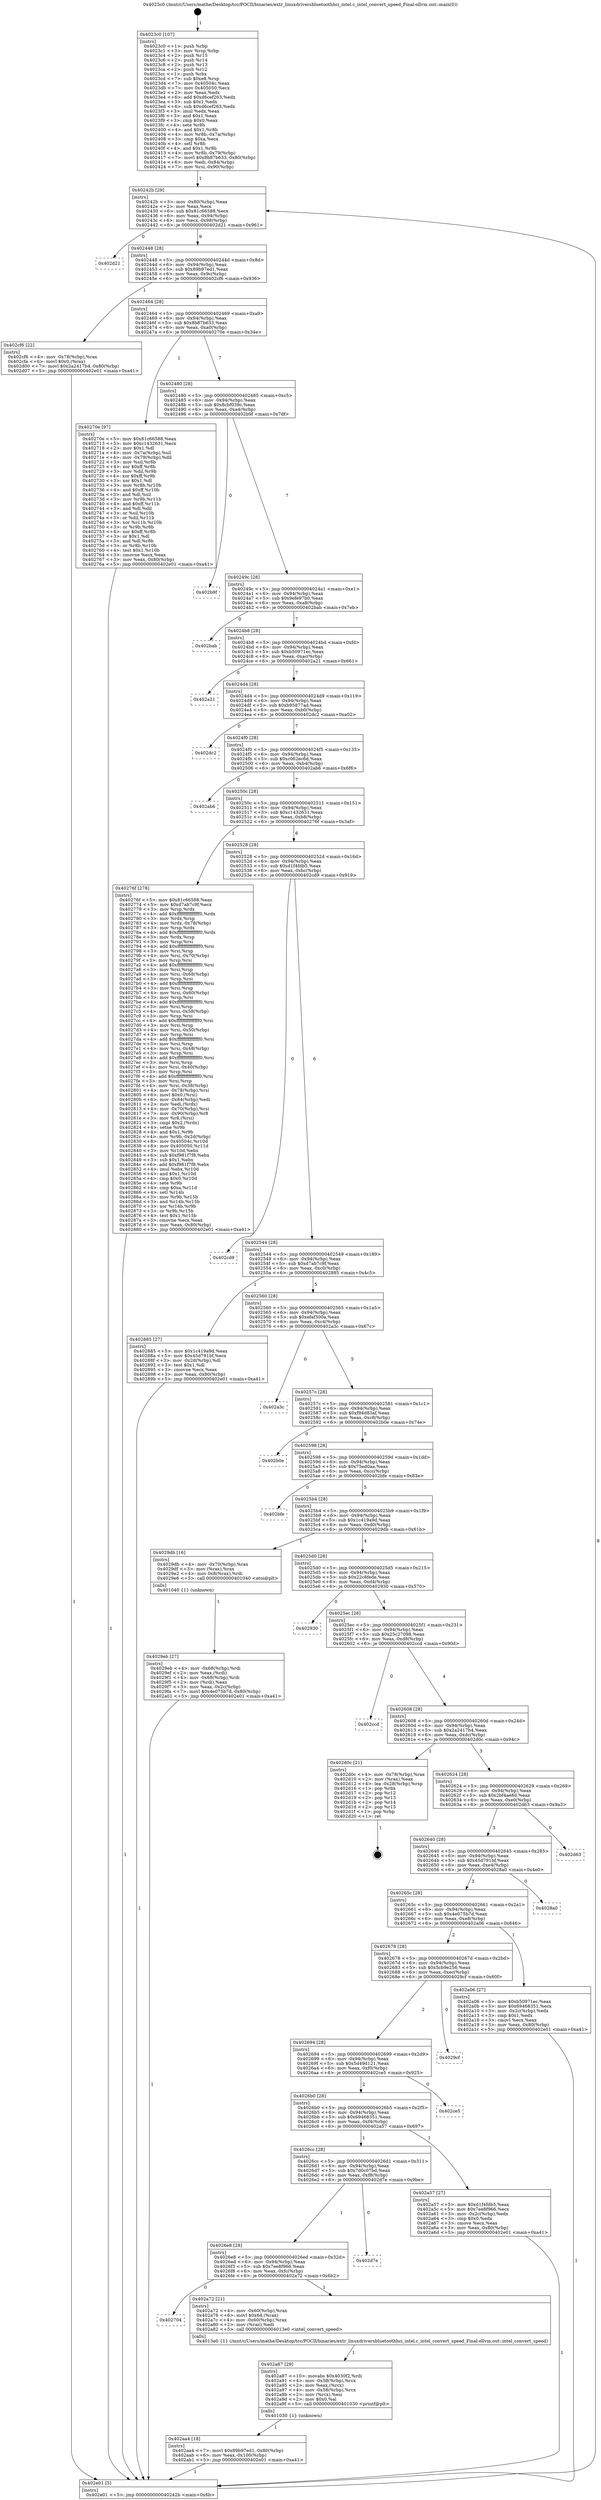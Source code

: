 digraph "0x4023c0" {
  label = "0x4023c0 (/mnt/c/Users/mathe/Desktop/tcc/POCII/binaries/extr_linuxdriversbluetoothhci_intel.c_intel_convert_speed_Final-ollvm.out::main(0))"
  labelloc = "t"
  node[shape=record]

  Entry [label="",width=0.3,height=0.3,shape=circle,fillcolor=black,style=filled]
  "0x40242b" [label="{
     0x40242b [29]\l
     | [instrs]\l
     &nbsp;&nbsp;0x40242b \<+3\>: mov -0x80(%rbp),%eax\l
     &nbsp;&nbsp;0x40242e \<+2\>: mov %eax,%ecx\l
     &nbsp;&nbsp;0x402430 \<+6\>: sub $0x81c66588,%ecx\l
     &nbsp;&nbsp;0x402436 \<+6\>: mov %eax,-0x94(%rbp)\l
     &nbsp;&nbsp;0x40243c \<+6\>: mov %ecx,-0x98(%rbp)\l
     &nbsp;&nbsp;0x402442 \<+6\>: je 0000000000402d21 \<main+0x961\>\l
  }"]
  "0x402d21" [label="{
     0x402d21\l
  }", style=dashed]
  "0x402448" [label="{
     0x402448 [28]\l
     | [instrs]\l
     &nbsp;&nbsp;0x402448 \<+5\>: jmp 000000000040244d \<main+0x8d\>\l
     &nbsp;&nbsp;0x40244d \<+6\>: mov -0x94(%rbp),%eax\l
     &nbsp;&nbsp;0x402453 \<+5\>: sub $0x89b97ed1,%eax\l
     &nbsp;&nbsp;0x402458 \<+6\>: mov %eax,-0x9c(%rbp)\l
     &nbsp;&nbsp;0x40245e \<+6\>: je 0000000000402cf6 \<main+0x936\>\l
  }"]
  Exit [label="",width=0.3,height=0.3,shape=circle,fillcolor=black,style=filled,peripheries=2]
  "0x402cf6" [label="{
     0x402cf6 [22]\l
     | [instrs]\l
     &nbsp;&nbsp;0x402cf6 \<+4\>: mov -0x78(%rbp),%rax\l
     &nbsp;&nbsp;0x402cfa \<+6\>: movl $0x0,(%rax)\l
     &nbsp;&nbsp;0x402d00 \<+7\>: movl $0x2a2417b4,-0x80(%rbp)\l
     &nbsp;&nbsp;0x402d07 \<+5\>: jmp 0000000000402e01 \<main+0xa41\>\l
  }"]
  "0x402464" [label="{
     0x402464 [28]\l
     | [instrs]\l
     &nbsp;&nbsp;0x402464 \<+5\>: jmp 0000000000402469 \<main+0xa9\>\l
     &nbsp;&nbsp;0x402469 \<+6\>: mov -0x94(%rbp),%eax\l
     &nbsp;&nbsp;0x40246f \<+5\>: sub $0x8b87b633,%eax\l
     &nbsp;&nbsp;0x402474 \<+6\>: mov %eax,-0xa0(%rbp)\l
     &nbsp;&nbsp;0x40247a \<+6\>: je 000000000040270e \<main+0x34e\>\l
  }"]
  "0x402aa4" [label="{
     0x402aa4 [18]\l
     | [instrs]\l
     &nbsp;&nbsp;0x402aa4 \<+7\>: movl $0x89b97ed1,-0x80(%rbp)\l
     &nbsp;&nbsp;0x402aab \<+6\>: mov %eax,-0x100(%rbp)\l
     &nbsp;&nbsp;0x402ab1 \<+5\>: jmp 0000000000402e01 \<main+0xa41\>\l
  }"]
  "0x40270e" [label="{
     0x40270e [97]\l
     | [instrs]\l
     &nbsp;&nbsp;0x40270e \<+5\>: mov $0x81c66588,%eax\l
     &nbsp;&nbsp;0x402713 \<+5\>: mov $0xc1432631,%ecx\l
     &nbsp;&nbsp;0x402718 \<+2\>: mov $0x1,%dl\l
     &nbsp;&nbsp;0x40271a \<+4\>: mov -0x7a(%rbp),%sil\l
     &nbsp;&nbsp;0x40271e \<+4\>: mov -0x79(%rbp),%dil\l
     &nbsp;&nbsp;0x402722 \<+3\>: mov %sil,%r8b\l
     &nbsp;&nbsp;0x402725 \<+4\>: xor $0xff,%r8b\l
     &nbsp;&nbsp;0x402729 \<+3\>: mov %dil,%r9b\l
     &nbsp;&nbsp;0x40272c \<+4\>: xor $0xff,%r9b\l
     &nbsp;&nbsp;0x402730 \<+3\>: xor $0x1,%dl\l
     &nbsp;&nbsp;0x402733 \<+3\>: mov %r8b,%r10b\l
     &nbsp;&nbsp;0x402736 \<+4\>: and $0xff,%r10b\l
     &nbsp;&nbsp;0x40273a \<+3\>: and %dl,%sil\l
     &nbsp;&nbsp;0x40273d \<+3\>: mov %r9b,%r11b\l
     &nbsp;&nbsp;0x402740 \<+4\>: and $0xff,%r11b\l
     &nbsp;&nbsp;0x402744 \<+3\>: and %dl,%dil\l
     &nbsp;&nbsp;0x402747 \<+3\>: or %sil,%r10b\l
     &nbsp;&nbsp;0x40274a \<+3\>: or %dil,%r11b\l
     &nbsp;&nbsp;0x40274d \<+3\>: xor %r11b,%r10b\l
     &nbsp;&nbsp;0x402750 \<+3\>: or %r9b,%r8b\l
     &nbsp;&nbsp;0x402753 \<+4\>: xor $0xff,%r8b\l
     &nbsp;&nbsp;0x402757 \<+3\>: or $0x1,%dl\l
     &nbsp;&nbsp;0x40275a \<+3\>: and %dl,%r8b\l
     &nbsp;&nbsp;0x40275d \<+3\>: or %r8b,%r10b\l
     &nbsp;&nbsp;0x402760 \<+4\>: test $0x1,%r10b\l
     &nbsp;&nbsp;0x402764 \<+3\>: cmovne %ecx,%eax\l
     &nbsp;&nbsp;0x402767 \<+3\>: mov %eax,-0x80(%rbp)\l
     &nbsp;&nbsp;0x40276a \<+5\>: jmp 0000000000402e01 \<main+0xa41\>\l
  }"]
  "0x402480" [label="{
     0x402480 [28]\l
     | [instrs]\l
     &nbsp;&nbsp;0x402480 \<+5\>: jmp 0000000000402485 \<main+0xc5\>\l
     &nbsp;&nbsp;0x402485 \<+6\>: mov -0x94(%rbp),%eax\l
     &nbsp;&nbsp;0x40248b \<+5\>: sub $0x8cbf039c,%eax\l
     &nbsp;&nbsp;0x402490 \<+6\>: mov %eax,-0xa4(%rbp)\l
     &nbsp;&nbsp;0x402496 \<+6\>: je 0000000000402b9f \<main+0x7df\>\l
  }"]
  "0x402e01" [label="{
     0x402e01 [5]\l
     | [instrs]\l
     &nbsp;&nbsp;0x402e01 \<+5\>: jmp 000000000040242b \<main+0x6b\>\l
  }"]
  "0x4023c0" [label="{
     0x4023c0 [107]\l
     | [instrs]\l
     &nbsp;&nbsp;0x4023c0 \<+1\>: push %rbp\l
     &nbsp;&nbsp;0x4023c1 \<+3\>: mov %rsp,%rbp\l
     &nbsp;&nbsp;0x4023c4 \<+2\>: push %r15\l
     &nbsp;&nbsp;0x4023c6 \<+2\>: push %r14\l
     &nbsp;&nbsp;0x4023c8 \<+2\>: push %r13\l
     &nbsp;&nbsp;0x4023ca \<+2\>: push %r12\l
     &nbsp;&nbsp;0x4023cc \<+1\>: push %rbx\l
     &nbsp;&nbsp;0x4023cd \<+7\>: sub $0xe8,%rsp\l
     &nbsp;&nbsp;0x4023d4 \<+7\>: mov 0x40504c,%eax\l
     &nbsp;&nbsp;0x4023db \<+7\>: mov 0x405050,%ecx\l
     &nbsp;&nbsp;0x4023e2 \<+2\>: mov %eax,%edx\l
     &nbsp;&nbsp;0x4023e4 \<+6\>: add $0xd6cef263,%edx\l
     &nbsp;&nbsp;0x4023ea \<+3\>: sub $0x1,%edx\l
     &nbsp;&nbsp;0x4023ed \<+6\>: sub $0xd6cef263,%edx\l
     &nbsp;&nbsp;0x4023f3 \<+3\>: imul %edx,%eax\l
     &nbsp;&nbsp;0x4023f6 \<+3\>: and $0x1,%eax\l
     &nbsp;&nbsp;0x4023f9 \<+3\>: cmp $0x0,%eax\l
     &nbsp;&nbsp;0x4023fc \<+4\>: sete %r8b\l
     &nbsp;&nbsp;0x402400 \<+4\>: and $0x1,%r8b\l
     &nbsp;&nbsp;0x402404 \<+4\>: mov %r8b,-0x7a(%rbp)\l
     &nbsp;&nbsp;0x402408 \<+3\>: cmp $0xa,%ecx\l
     &nbsp;&nbsp;0x40240b \<+4\>: setl %r8b\l
     &nbsp;&nbsp;0x40240f \<+4\>: and $0x1,%r8b\l
     &nbsp;&nbsp;0x402413 \<+4\>: mov %r8b,-0x79(%rbp)\l
     &nbsp;&nbsp;0x402417 \<+7\>: movl $0x8b87b633,-0x80(%rbp)\l
     &nbsp;&nbsp;0x40241e \<+6\>: mov %edi,-0x84(%rbp)\l
     &nbsp;&nbsp;0x402424 \<+7\>: mov %rsi,-0x90(%rbp)\l
  }"]
  "0x402a87" [label="{
     0x402a87 [29]\l
     | [instrs]\l
     &nbsp;&nbsp;0x402a87 \<+10\>: movabs $0x4030f2,%rdi\l
     &nbsp;&nbsp;0x402a91 \<+4\>: mov -0x58(%rbp),%rcx\l
     &nbsp;&nbsp;0x402a95 \<+2\>: mov %eax,(%rcx)\l
     &nbsp;&nbsp;0x402a97 \<+4\>: mov -0x58(%rbp),%rcx\l
     &nbsp;&nbsp;0x402a9b \<+2\>: mov (%rcx),%esi\l
     &nbsp;&nbsp;0x402a9d \<+2\>: mov $0x0,%al\l
     &nbsp;&nbsp;0x402a9f \<+5\>: call 0000000000401030 \<printf@plt\>\l
     | [calls]\l
     &nbsp;&nbsp;0x401030 \{1\} (unknown)\l
  }"]
  "0x402b9f" [label="{
     0x402b9f\l
  }", style=dashed]
  "0x40249c" [label="{
     0x40249c [28]\l
     | [instrs]\l
     &nbsp;&nbsp;0x40249c \<+5\>: jmp 00000000004024a1 \<main+0xe1\>\l
     &nbsp;&nbsp;0x4024a1 \<+6\>: mov -0x94(%rbp),%eax\l
     &nbsp;&nbsp;0x4024a7 \<+5\>: sub $0x9efe97b0,%eax\l
     &nbsp;&nbsp;0x4024ac \<+6\>: mov %eax,-0xa8(%rbp)\l
     &nbsp;&nbsp;0x4024b2 \<+6\>: je 0000000000402bab \<main+0x7eb\>\l
  }"]
  "0x402704" [label="{
     0x402704\l
  }", style=dashed]
  "0x402bab" [label="{
     0x402bab\l
  }", style=dashed]
  "0x4024b8" [label="{
     0x4024b8 [28]\l
     | [instrs]\l
     &nbsp;&nbsp;0x4024b8 \<+5\>: jmp 00000000004024bd \<main+0xfd\>\l
     &nbsp;&nbsp;0x4024bd \<+6\>: mov -0x94(%rbp),%eax\l
     &nbsp;&nbsp;0x4024c3 \<+5\>: sub $0xb50971ec,%eax\l
     &nbsp;&nbsp;0x4024c8 \<+6\>: mov %eax,-0xac(%rbp)\l
     &nbsp;&nbsp;0x4024ce \<+6\>: je 0000000000402a21 \<main+0x661\>\l
  }"]
  "0x402a72" [label="{
     0x402a72 [21]\l
     | [instrs]\l
     &nbsp;&nbsp;0x402a72 \<+4\>: mov -0x60(%rbp),%rax\l
     &nbsp;&nbsp;0x402a76 \<+6\>: movl $0x64,(%rax)\l
     &nbsp;&nbsp;0x402a7c \<+4\>: mov -0x60(%rbp),%rax\l
     &nbsp;&nbsp;0x402a80 \<+2\>: mov (%rax),%edi\l
     &nbsp;&nbsp;0x402a82 \<+5\>: call 00000000004013e0 \<intel_convert_speed\>\l
     | [calls]\l
     &nbsp;&nbsp;0x4013e0 \{1\} (/mnt/c/Users/mathe/Desktop/tcc/POCII/binaries/extr_linuxdriversbluetoothhci_intel.c_intel_convert_speed_Final-ollvm.out::intel_convert_speed)\l
  }"]
  "0x402a21" [label="{
     0x402a21\l
  }", style=dashed]
  "0x4024d4" [label="{
     0x4024d4 [28]\l
     | [instrs]\l
     &nbsp;&nbsp;0x4024d4 \<+5\>: jmp 00000000004024d9 \<main+0x119\>\l
     &nbsp;&nbsp;0x4024d9 \<+6\>: mov -0x94(%rbp),%eax\l
     &nbsp;&nbsp;0x4024df \<+5\>: sub $0xb95877ad,%eax\l
     &nbsp;&nbsp;0x4024e4 \<+6\>: mov %eax,-0xb0(%rbp)\l
     &nbsp;&nbsp;0x4024ea \<+6\>: je 0000000000402dc2 \<main+0xa02\>\l
  }"]
  "0x4026e8" [label="{
     0x4026e8 [28]\l
     | [instrs]\l
     &nbsp;&nbsp;0x4026e8 \<+5\>: jmp 00000000004026ed \<main+0x32d\>\l
     &nbsp;&nbsp;0x4026ed \<+6\>: mov -0x94(%rbp),%eax\l
     &nbsp;&nbsp;0x4026f3 \<+5\>: sub $0x7ee8f966,%eax\l
     &nbsp;&nbsp;0x4026f8 \<+6\>: mov %eax,-0xfc(%rbp)\l
     &nbsp;&nbsp;0x4026fe \<+6\>: je 0000000000402a72 \<main+0x6b2\>\l
  }"]
  "0x402dc2" [label="{
     0x402dc2\l
  }", style=dashed]
  "0x4024f0" [label="{
     0x4024f0 [28]\l
     | [instrs]\l
     &nbsp;&nbsp;0x4024f0 \<+5\>: jmp 00000000004024f5 \<main+0x135\>\l
     &nbsp;&nbsp;0x4024f5 \<+6\>: mov -0x94(%rbp),%eax\l
     &nbsp;&nbsp;0x4024fb \<+5\>: sub $0xc062ec6d,%eax\l
     &nbsp;&nbsp;0x402500 \<+6\>: mov %eax,-0xb4(%rbp)\l
     &nbsp;&nbsp;0x402506 \<+6\>: je 0000000000402ab6 \<main+0x6f6\>\l
  }"]
  "0x402d7e" [label="{
     0x402d7e\l
  }", style=dashed]
  "0x402ab6" [label="{
     0x402ab6\l
  }", style=dashed]
  "0x40250c" [label="{
     0x40250c [28]\l
     | [instrs]\l
     &nbsp;&nbsp;0x40250c \<+5\>: jmp 0000000000402511 \<main+0x151\>\l
     &nbsp;&nbsp;0x402511 \<+6\>: mov -0x94(%rbp),%eax\l
     &nbsp;&nbsp;0x402517 \<+5\>: sub $0xc1432631,%eax\l
     &nbsp;&nbsp;0x40251c \<+6\>: mov %eax,-0xb8(%rbp)\l
     &nbsp;&nbsp;0x402522 \<+6\>: je 000000000040276f \<main+0x3af\>\l
  }"]
  "0x4026cc" [label="{
     0x4026cc [28]\l
     | [instrs]\l
     &nbsp;&nbsp;0x4026cc \<+5\>: jmp 00000000004026d1 \<main+0x311\>\l
     &nbsp;&nbsp;0x4026d1 \<+6\>: mov -0x94(%rbp),%eax\l
     &nbsp;&nbsp;0x4026d7 \<+5\>: sub $0x7d0c07bd,%eax\l
     &nbsp;&nbsp;0x4026dc \<+6\>: mov %eax,-0xf8(%rbp)\l
     &nbsp;&nbsp;0x4026e2 \<+6\>: je 0000000000402d7e \<main+0x9be\>\l
  }"]
  "0x40276f" [label="{
     0x40276f [278]\l
     | [instrs]\l
     &nbsp;&nbsp;0x40276f \<+5\>: mov $0x81c66588,%eax\l
     &nbsp;&nbsp;0x402774 \<+5\>: mov $0xd7ab7c9f,%ecx\l
     &nbsp;&nbsp;0x402779 \<+3\>: mov %rsp,%rdx\l
     &nbsp;&nbsp;0x40277c \<+4\>: add $0xfffffffffffffff0,%rdx\l
     &nbsp;&nbsp;0x402780 \<+3\>: mov %rdx,%rsp\l
     &nbsp;&nbsp;0x402783 \<+4\>: mov %rdx,-0x78(%rbp)\l
     &nbsp;&nbsp;0x402787 \<+3\>: mov %rsp,%rdx\l
     &nbsp;&nbsp;0x40278a \<+4\>: add $0xfffffffffffffff0,%rdx\l
     &nbsp;&nbsp;0x40278e \<+3\>: mov %rdx,%rsp\l
     &nbsp;&nbsp;0x402791 \<+3\>: mov %rsp,%rsi\l
     &nbsp;&nbsp;0x402794 \<+4\>: add $0xfffffffffffffff0,%rsi\l
     &nbsp;&nbsp;0x402798 \<+3\>: mov %rsi,%rsp\l
     &nbsp;&nbsp;0x40279b \<+4\>: mov %rsi,-0x70(%rbp)\l
     &nbsp;&nbsp;0x40279f \<+3\>: mov %rsp,%rsi\l
     &nbsp;&nbsp;0x4027a2 \<+4\>: add $0xfffffffffffffff0,%rsi\l
     &nbsp;&nbsp;0x4027a6 \<+3\>: mov %rsi,%rsp\l
     &nbsp;&nbsp;0x4027a9 \<+4\>: mov %rsi,-0x68(%rbp)\l
     &nbsp;&nbsp;0x4027ad \<+3\>: mov %rsp,%rsi\l
     &nbsp;&nbsp;0x4027b0 \<+4\>: add $0xfffffffffffffff0,%rsi\l
     &nbsp;&nbsp;0x4027b4 \<+3\>: mov %rsi,%rsp\l
     &nbsp;&nbsp;0x4027b7 \<+4\>: mov %rsi,-0x60(%rbp)\l
     &nbsp;&nbsp;0x4027bb \<+3\>: mov %rsp,%rsi\l
     &nbsp;&nbsp;0x4027be \<+4\>: add $0xfffffffffffffff0,%rsi\l
     &nbsp;&nbsp;0x4027c2 \<+3\>: mov %rsi,%rsp\l
     &nbsp;&nbsp;0x4027c5 \<+4\>: mov %rsi,-0x58(%rbp)\l
     &nbsp;&nbsp;0x4027c9 \<+3\>: mov %rsp,%rsi\l
     &nbsp;&nbsp;0x4027cc \<+4\>: add $0xfffffffffffffff0,%rsi\l
     &nbsp;&nbsp;0x4027d0 \<+3\>: mov %rsi,%rsp\l
     &nbsp;&nbsp;0x4027d3 \<+4\>: mov %rsi,-0x50(%rbp)\l
     &nbsp;&nbsp;0x4027d7 \<+3\>: mov %rsp,%rsi\l
     &nbsp;&nbsp;0x4027da \<+4\>: add $0xfffffffffffffff0,%rsi\l
     &nbsp;&nbsp;0x4027de \<+3\>: mov %rsi,%rsp\l
     &nbsp;&nbsp;0x4027e1 \<+4\>: mov %rsi,-0x48(%rbp)\l
     &nbsp;&nbsp;0x4027e5 \<+3\>: mov %rsp,%rsi\l
     &nbsp;&nbsp;0x4027e8 \<+4\>: add $0xfffffffffffffff0,%rsi\l
     &nbsp;&nbsp;0x4027ec \<+3\>: mov %rsi,%rsp\l
     &nbsp;&nbsp;0x4027ef \<+4\>: mov %rsi,-0x40(%rbp)\l
     &nbsp;&nbsp;0x4027f3 \<+3\>: mov %rsp,%rsi\l
     &nbsp;&nbsp;0x4027f6 \<+4\>: add $0xfffffffffffffff0,%rsi\l
     &nbsp;&nbsp;0x4027fa \<+3\>: mov %rsi,%rsp\l
     &nbsp;&nbsp;0x4027fd \<+4\>: mov %rsi,-0x38(%rbp)\l
     &nbsp;&nbsp;0x402801 \<+4\>: mov -0x78(%rbp),%rsi\l
     &nbsp;&nbsp;0x402805 \<+6\>: movl $0x0,(%rsi)\l
     &nbsp;&nbsp;0x40280b \<+6\>: mov -0x84(%rbp),%edi\l
     &nbsp;&nbsp;0x402811 \<+2\>: mov %edi,(%rdx)\l
     &nbsp;&nbsp;0x402813 \<+4\>: mov -0x70(%rbp),%rsi\l
     &nbsp;&nbsp;0x402817 \<+7\>: mov -0x90(%rbp),%r8\l
     &nbsp;&nbsp;0x40281e \<+3\>: mov %r8,(%rsi)\l
     &nbsp;&nbsp;0x402821 \<+3\>: cmpl $0x2,(%rdx)\l
     &nbsp;&nbsp;0x402824 \<+4\>: setne %r9b\l
     &nbsp;&nbsp;0x402828 \<+4\>: and $0x1,%r9b\l
     &nbsp;&nbsp;0x40282c \<+4\>: mov %r9b,-0x2d(%rbp)\l
     &nbsp;&nbsp;0x402830 \<+8\>: mov 0x40504c,%r10d\l
     &nbsp;&nbsp;0x402838 \<+8\>: mov 0x405050,%r11d\l
     &nbsp;&nbsp;0x402840 \<+3\>: mov %r10d,%ebx\l
     &nbsp;&nbsp;0x402843 \<+6\>: sub $0xf981f7f8,%ebx\l
     &nbsp;&nbsp;0x402849 \<+3\>: sub $0x1,%ebx\l
     &nbsp;&nbsp;0x40284c \<+6\>: add $0xf981f7f8,%ebx\l
     &nbsp;&nbsp;0x402852 \<+4\>: imul %ebx,%r10d\l
     &nbsp;&nbsp;0x402856 \<+4\>: and $0x1,%r10d\l
     &nbsp;&nbsp;0x40285a \<+4\>: cmp $0x0,%r10d\l
     &nbsp;&nbsp;0x40285e \<+4\>: sete %r9b\l
     &nbsp;&nbsp;0x402862 \<+4\>: cmp $0xa,%r11d\l
     &nbsp;&nbsp;0x402866 \<+4\>: setl %r14b\l
     &nbsp;&nbsp;0x40286a \<+3\>: mov %r9b,%r15b\l
     &nbsp;&nbsp;0x40286d \<+3\>: and %r14b,%r15b\l
     &nbsp;&nbsp;0x402870 \<+3\>: xor %r14b,%r9b\l
     &nbsp;&nbsp;0x402873 \<+3\>: or %r9b,%r15b\l
     &nbsp;&nbsp;0x402876 \<+4\>: test $0x1,%r15b\l
     &nbsp;&nbsp;0x40287a \<+3\>: cmovne %ecx,%eax\l
     &nbsp;&nbsp;0x40287d \<+3\>: mov %eax,-0x80(%rbp)\l
     &nbsp;&nbsp;0x402880 \<+5\>: jmp 0000000000402e01 \<main+0xa41\>\l
  }"]
  "0x402528" [label="{
     0x402528 [28]\l
     | [instrs]\l
     &nbsp;&nbsp;0x402528 \<+5\>: jmp 000000000040252d \<main+0x16d\>\l
     &nbsp;&nbsp;0x40252d \<+6\>: mov -0x94(%rbp),%eax\l
     &nbsp;&nbsp;0x402533 \<+5\>: sub $0xd1f4fdb5,%eax\l
     &nbsp;&nbsp;0x402538 \<+6\>: mov %eax,-0xbc(%rbp)\l
     &nbsp;&nbsp;0x40253e \<+6\>: je 0000000000402cd9 \<main+0x919\>\l
  }"]
  "0x402a57" [label="{
     0x402a57 [27]\l
     | [instrs]\l
     &nbsp;&nbsp;0x402a57 \<+5\>: mov $0xd1f4fdb5,%eax\l
     &nbsp;&nbsp;0x402a5c \<+5\>: mov $0x7ee8f966,%ecx\l
     &nbsp;&nbsp;0x402a61 \<+3\>: mov -0x2c(%rbp),%edx\l
     &nbsp;&nbsp;0x402a64 \<+3\>: cmp $0x0,%edx\l
     &nbsp;&nbsp;0x402a67 \<+3\>: cmove %ecx,%eax\l
     &nbsp;&nbsp;0x402a6a \<+3\>: mov %eax,-0x80(%rbp)\l
     &nbsp;&nbsp;0x402a6d \<+5\>: jmp 0000000000402e01 \<main+0xa41\>\l
  }"]
  "0x4026b0" [label="{
     0x4026b0 [28]\l
     | [instrs]\l
     &nbsp;&nbsp;0x4026b0 \<+5\>: jmp 00000000004026b5 \<main+0x2f5\>\l
     &nbsp;&nbsp;0x4026b5 \<+6\>: mov -0x94(%rbp),%eax\l
     &nbsp;&nbsp;0x4026bb \<+5\>: sub $0x69468351,%eax\l
     &nbsp;&nbsp;0x4026c0 \<+6\>: mov %eax,-0xf4(%rbp)\l
     &nbsp;&nbsp;0x4026c6 \<+6\>: je 0000000000402a57 \<main+0x697\>\l
  }"]
  "0x402cd9" [label="{
     0x402cd9\l
  }", style=dashed]
  "0x402544" [label="{
     0x402544 [28]\l
     | [instrs]\l
     &nbsp;&nbsp;0x402544 \<+5\>: jmp 0000000000402549 \<main+0x189\>\l
     &nbsp;&nbsp;0x402549 \<+6\>: mov -0x94(%rbp),%eax\l
     &nbsp;&nbsp;0x40254f \<+5\>: sub $0xd7ab7c9f,%eax\l
     &nbsp;&nbsp;0x402554 \<+6\>: mov %eax,-0xc0(%rbp)\l
     &nbsp;&nbsp;0x40255a \<+6\>: je 0000000000402885 \<main+0x4c5\>\l
  }"]
  "0x402ce5" [label="{
     0x402ce5\l
  }", style=dashed]
  "0x402885" [label="{
     0x402885 [27]\l
     | [instrs]\l
     &nbsp;&nbsp;0x402885 \<+5\>: mov $0x1c419a9d,%eax\l
     &nbsp;&nbsp;0x40288a \<+5\>: mov $0x45d791bf,%ecx\l
     &nbsp;&nbsp;0x40288f \<+3\>: mov -0x2d(%rbp),%dl\l
     &nbsp;&nbsp;0x402892 \<+3\>: test $0x1,%dl\l
     &nbsp;&nbsp;0x402895 \<+3\>: cmovne %ecx,%eax\l
     &nbsp;&nbsp;0x402898 \<+3\>: mov %eax,-0x80(%rbp)\l
     &nbsp;&nbsp;0x40289b \<+5\>: jmp 0000000000402e01 \<main+0xa41\>\l
  }"]
  "0x402560" [label="{
     0x402560 [28]\l
     | [instrs]\l
     &nbsp;&nbsp;0x402560 \<+5\>: jmp 0000000000402565 \<main+0x1a5\>\l
     &nbsp;&nbsp;0x402565 \<+6\>: mov -0x94(%rbp),%eax\l
     &nbsp;&nbsp;0x40256b \<+5\>: sub $0xefaf300a,%eax\l
     &nbsp;&nbsp;0x402570 \<+6\>: mov %eax,-0xc4(%rbp)\l
     &nbsp;&nbsp;0x402576 \<+6\>: je 0000000000402a3c \<main+0x67c\>\l
  }"]
  "0x402694" [label="{
     0x402694 [28]\l
     | [instrs]\l
     &nbsp;&nbsp;0x402694 \<+5\>: jmp 0000000000402699 \<main+0x2d9\>\l
     &nbsp;&nbsp;0x402699 \<+6\>: mov -0x94(%rbp),%eax\l
     &nbsp;&nbsp;0x40269f \<+5\>: sub $0x5d49d121,%eax\l
     &nbsp;&nbsp;0x4026a4 \<+6\>: mov %eax,-0xf0(%rbp)\l
     &nbsp;&nbsp;0x4026aa \<+6\>: je 0000000000402ce5 \<main+0x925\>\l
  }"]
  "0x402a3c" [label="{
     0x402a3c\l
  }", style=dashed]
  "0x40257c" [label="{
     0x40257c [28]\l
     | [instrs]\l
     &nbsp;&nbsp;0x40257c \<+5\>: jmp 0000000000402581 \<main+0x1c1\>\l
     &nbsp;&nbsp;0x402581 \<+6\>: mov -0x94(%rbp),%eax\l
     &nbsp;&nbsp;0x402587 \<+5\>: sub $0xf94d83af,%eax\l
     &nbsp;&nbsp;0x40258c \<+6\>: mov %eax,-0xc8(%rbp)\l
     &nbsp;&nbsp;0x402592 \<+6\>: je 0000000000402b0e \<main+0x74e\>\l
  }"]
  "0x4029cf" [label="{
     0x4029cf\l
  }", style=dashed]
  "0x402b0e" [label="{
     0x402b0e\l
  }", style=dashed]
  "0x402598" [label="{
     0x402598 [28]\l
     | [instrs]\l
     &nbsp;&nbsp;0x402598 \<+5\>: jmp 000000000040259d \<main+0x1dd\>\l
     &nbsp;&nbsp;0x40259d \<+6\>: mov -0x94(%rbp),%eax\l
     &nbsp;&nbsp;0x4025a3 \<+5\>: sub $0x75ed0aa,%eax\l
     &nbsp;&nbsp;0x4025a8 \<+6\>: mov %eax,-0xcc(%rbp)\l
     &nbsp;&nbsp;0x4025ae \<+6\>: je 0000000000402bfe \<main+0x83e\>\l
  }"]
  "0x402678" [label="{
     0x402678 [28]\l
     | [instrs]\l
     &nbsp;&nbsp;0x402678 \<+5\>: jmp 000000000040267d \<main+0x2bd\>\l
     &nbsp;&nbsp;0x40267d \<+6\>: mov -0x94(%rbp),%eax\l
     &nbsp;&nbsp;0x402683 \<+5\>: sub $0x5cb9e256,%eax\l
     &nbsp;&nbsp;0x402688 \<+6\>: mov %eax,-0xec(%rbp)\l
     &nbsp;&nbsp;0x40268e \<+6\>: je 00000000004029cf \<main+0x60f\>\l
  }"]
  "0x402bfe" [label="{
     0x402bfe\l
  }", style=dashed]
  "0x4025b4" [label="{
     0x4025b4 [28]\l
     | [instrs]\l
     &nbsp;&nbsp;0x4025b4 \<+5\>: jmp 00000000004025b9 \<main+0x1f9\>\l
     &nbsp;&nbsp;0x4025b9 \<+6\>: mov -0x94(%rbp),%eax\l
     &nbsp;&nbsp;0x4025bf \<+5\>: sub $0x1c419a9d,%eax\l
     &nbsp;&nbsp;0x4025c4 \<+6\>: mov %eax,-0xd0(%rbp)\l
     &nbsp;&nbsp;0x4025ca \<+6\>: je 00000000004029db \<main+0x61b\>\l
  }"]
  "0x402a06" [label="{
     0x402a06 [27]\l
     | [instrs]\l
     &nbsp;&nbsp;0x402a06 \<+5\>: mov $0xb50971ec,%eax\l
     &nbsp;&nbsp;0x402a0b \<+5\>: mov $0x69468351,%ecx\l
     &nbsp;&nbsp;0x402a10 \<+3\>: mov -0x2c(%rbp),%edx\l
     &nbsp;&nbsp;0x402a13 \<+3\>: cmp $0x1,%edx\l
     &nbsp;&nbsp;0x402a16 \<+3\>: cmovl %ecx,%eax\l
     &nbsp;&nbsp;0x402a19 \<+3\>: mov %eax,-0x80(%rbp)\l
     &nbsp;&nbsp;0x402a1c \<+5\>: jmp 0000000000402e01 \<main+0xa41\>\l
  }"]
  "0x4029db" [label="{
     0x4029db [16]\l
     | [instrs]\l
     &nbsp;&nbsp;0x4029db \<+4\>: mov -0x70(%rbp),%rax\l
     &nbsp;&nbsp;0x4029df \<+3\>: mov (%rax),%rax\l
     &nbsp;&nbsp;0x4029e2 \<+4\>: mov 0x8(%rax),%rdi\l
     &nbsp;&nbsp;0x4029e6 \<+5\>: call 0000000000401040 \<atoi@plt\>\l
     | [calls]\l
     &nbsp;&nbsp;0x401040 \{1\} (unknown)\l
  }"]
  "0x4025d0" [label="{
     0x4025d0 [28]\l
     | [instrs]\l
     &nbsp;&nbsp;0x4025d0 \<+5\>: jmp 00000000004025d5 \<main+0x215\>\l
     &nbsp;&nbsp;0x4025d5 \<+6\>: mov -0x94(%rbp),%eax\l
     &nbsp;&nbsp;0x4025db \<+5\>: sub $0x22c8fede,%eax\l
     &nbsp;&nbsp;0x4025e0 \<+6\>: mov %eax,-0xd4(%rbp)\l
     &nbsp;&nbsp;0x4025e6 \<+6\>: je 0000000000402930 \<main+0x570\>\l
  }"]
  "0x4029eb" [label="{
     0x4029eb [27]\l
     | [instrs]\l
     &nbsp;&nbsp;0x4029eb \<+4\>: mov -0x68(%rbp),%rdi\l
     &nbsp;&nbsp;0x4029ef \<+2\>: mov %eax,(%rdi)\l
     &nbsp;&nbsp;0x4029f1 \<+4\>: mov -0x68(%rbp),%rdi\l
     &nbsp;&nbsp;0x4029f5 \<+2\>: mov (%rdi),%eax\l
     &nbsp;&nbsp;0x4029f7 \<+3\>: mov %eax,-0x2c(%rbp)\l
     &nbsp;&nbsp;0x4029fa \<+7\>: movl $0x4e075b7d,-0x80(%rbp)\l
     &nbsp;&nbsp;0x402a01 \<+5\>: jmp 0000000000402e01 \<main+0xa41\>\l
  }"]
  "0x40265c" [label="{
     0x40265c [28]\l
     | [instrs]\l
     &nbsp;&nbsp;0x40265c \<+5\>: jmp 0000000000402661 \<main+0x2a1\>\l
     &nbsp;&nbsp;0x402661 \<+6\>: mov -0x94(%rbp),%eax\l
     &nbsp;&nbsp;0x402667 \<+5\>: sub $0x4e075b7d,%eax\l
     &nbsp;&nbsp;0x40266c \<+6\>: mov %eax,-0xe8(%rbp)\l
     &nbsp;&nbsp;0x402672 \<+6\>: je 0000000000402a06 \<main+0x646\>\l
  }"]
  "0x402930" [label="{
     0x402930\l
  }", style=dashed]
  "0x4025ec" [label="{
     0x4025ec [28]\l
     | [instrs]\l
     &nbsp;&nbsp;0x4025ec \<+5\>: jmp 00000000004025f1 \<main+0x231\>\l
     &nbsp;&nbsp;0x4025f1 \<+6\>: mov -0x94(%rbp),%eax\l
     &nbsp;&nbsp;0x4025f7 \<+5\>: sub $0x25c27098,%eax\l
     &nbsp;&nbsp;0x4025fc \<+6\>: mov %eax,-0xd8(%rbp)\l
     &nbsp;&nbsp;0x402602 \<+6\>: je 0000000000402ccd \<main+0x90d\>\l
  }"]
  "0x4028a0" [label="{
     0x4028a0\l
  }", style=dashed]
  "0x402ccd" [label="{
     0x402ccd\l
  }", style=dashed]
  "0x402608" [label="{
     0x402608 [28]\l
     | [instrs]\l
     &nbsp;&nbsp;0x402608 \<+5\>: jmp 000000000040260d \<main+0x24d\>\l
     &nbsp;&nbsp;0x40260d \<+6\>: mov -0x94(%rbp),%eax\l
     &nbsp;&nbsp;0x402613 \<+5\>: sub $0x2a2417b4,%eax\l
     &nbsp;&nbsp;0x402618 \<+6\>: mov %eax,-0xdc(%rbp)\l
     &nbsp;&nbsp;0x40261e \<+6\>: je 0000000000402d0c \<main+0x94c\>\l
  }"]
  "0x402640" [label="{
     0x402640 [28]\l
     | [instrs]\l
     &nbsp;&nbsp;0x402640 \<+5\>: jmp 0000000000402645 \<main+0x285\>\l
     &nbsp;&nbsp;0x402645 \<+6\>: mov -0x94(%rbp),%eax\l
     &nbsp;&nbsp;0x40264b \<+5\>: sub $0x45d791bf,%eax\l
     &nbsp;&nbsp;0x402650 \<+6\>: mov %eax,-0xe4(%rbp)\l
     &nbsp;&nbsp;0x402656 \<+6\>: je 00000000004028a0 \<main+0x4e0\>\l
  }"]
  "0x402d0c" [label="{
     0x402d0c [21]\l
     | [instrs]\l
     &nbsp;&nbsp;0x402d0c \<+4\>: mov -0x78(%rbp),%rax\l
     &nbsp;&nbsp;0x402d10 \<+2\>: mov (%rax),%eax\l
     &nbsp;&nbsp;0x402d12 \<+4\>: lea -0x28(%rbp),%rsp\l
     &nbsp;&nbsp;0x402d16 \<+1\>: pop %rbx\l
     &nbsp;&nbsp;0x402d17 \<+2\>: pop %r12\l
     &nbsp;&nbsp;0x402d19 \<+2\>: pop %r13\l
     &nbsp;&nbsp;0x402d1b \<+2\>: pop %r14\l
     &nbsp;&nbsp;0x402d1d \<+2\>: pop %r15\l
     &nbsp;&nbsp;0x402d1f \<+1\>: pop %rbp\l
     &nbsp;&nbsp;0x402d20 \<+1\>: ret\l
  }"]
  "0x402624" [label="{
     0x402624 [28]\l
     | [instrs]\l
     &nbsp;&nbsp;0x402624 \<+5\>: jmp 0000000000402629 \<main+0x269\>\l
     &nbsp;&nbsp;0x402629 \<+6\>: mov -0x94(%rbp),%eax\l
     &nbsp;&nbsp;0x40262f \<+5\>: sub $0x2bf4ae8d,%eax\l
     &nbsp;&nbsp;0x402634 \<+6\>: mov %eax,-0xe0(%rbp)\l
     &nbsp;&nbsp;0x40263a \<+6\>: je 0000000000402d63 \<main+0x9a3\>\l
  }"]
  "0x402d63" [label="{
     0x402d63\l
  }", style=dashed]
  Entry -> "0x4023c0" [label=" 1"]
  "0x40242b" -> "0x402d21" [label=" 0"]
  "0x40242b" -> "0x402448" [label=" 9"]
  "0x402d0c" -> Exit [label=" 1"]
  "0x402448" -> "0x402cf6" [label=" 1"]
  "0x402448" -> "0x402464" [label=" 8"]
  "0x402cf6" -> "0x402e01" [label=" 1"]
  "0x402464" -> "0x40270e" [label=" 1"]
  "0x402464" -> "0x402480" [label=" 7"]
  "0x40270e" -> "0x402e01" [label=" 1"]
  "0x4023c0" -> "0x40242b" [label=" 1"]
  "0x402e01" -> "0x40242b" [label=" 8"]
  "0x402aa4" -> "0x402e01" [label=" 1"]
  "0x402480" -> "0x402b9f" [label=" 0"]
  "0x402480" -> "0x40249c" [label=" 7"]
  "0x402a87" -> "0x402aa4" [label=" 1"]
  "0x40249c" -> "0x402bab" [label=" 0"]
  "0x40249c" -> "0x4024b8" [label=" 7"]
  "0x402a72" -> "0x402a87" [label=" 1"]
  "0x4024b8" -> "0x402a21" [label=" 0"]
  "0x4024b8" -> "0x4024d4" [label=" 7"]
  "0x4026e8" -> "0x402704" [label=" 0"]
  "0x4024d4" -> "0x402dc2" [label=" 0"]
  "0x4024d4" -> "0x4024f0" [label=" 7"]
  "0x4026e8" -> "0x402a72" [label=" 1"]
  "0x4024f0" -> "0x402ab6" [label=" 0"]
  "0x4024f0" -> "0x40250c" [label=" 7"]
  "0x4026cc" -> "0x4026e8" [label=" 1"]
  "0x40250c" -> "0x40276f" [label=" 1"]
  "0x40250c" -> "0x402528" [label=" 6"]
  "0x4026cc" -> "0x402d7e" [label=" 0"]
  "0x40276f" -> "0x402e01" [label=" 1"]
  "0x402a57" -> "0x402e01" [label=" 1"]
  "0x402528" -> "0x402cd9" [label=" 0"]
  "0x402528" -> "0x402544" [label=" 6"]
  "0x4026b0" -> "0x402a57" [label=" 1"]
  "0x402544" -> "0x402885" [label=" 1"]
  "0x402544" -> "0x402560" [label=" 5"]
  "0x402885" -> "0x402e01" [label=" 1"]
  "0x4026b0" -> "0x4026cc" [label=" 1"]
  "0x402560" -> "0x402a3c" [label=" 0"]
  "0x402560" -> "0x40257c" [label=" 5"]
  "0x402694" -> "0x402ce5" [label=" 0"]
  "0x40257c" -> "0x402b0e" [label=" 0"]
  "0x40257c" -> "0x402598" [label=" 5"]
  "0x402694" -> "0x4026b0" [label=" 2"]
  "0x402598" -> "0x402bfe" [label=" 0"]
  "0x402598" -> "0x4025b4" [label=" 5"]
  "0x402678" -> "0x4029cf" [label=" 0"]
  "0x4025b4" -> "0x4029db" [label=" 1"]
  "0x4025b4" -> "0x4025d0" [label=" 4"]
  "0x4029db" -> "0x4029eb" [label=" 1"]
  "0x4029eb" -> "0x402e01" [label=" 1"]
  "0x402678" -> "0x402694" [label=" 2"]
  "0x4025d0" -> "0x402930" [label=" 0"]
  "0x4025d0" -> "0x4025ec" [label=" 4"]
  "0x40265c" -> "0x402678" [label=" 2"]
  "0x4025ec" -> "0x402ccd" [label=" 0"]
  "0x4025ec" -> "0x402608" [label=" 4"]
  "0x40265c" -> "0x402a06" [label=" 1"]
  "0x402608" -> "0x402d0c" [label=" 1"]
  "0x402608" -> "0x402624" [label=" 3"]
  "0x402640" -> "0x40265c" [label=" 3"]
  "0x402624" -> "0x402d63" [label=" 0"]
  "0x402624" -> "0x402640" [label=" 3"]
  "0x402a06" -> "0x402e01" [label=" 1"]
  "0x402640" -> "0x4028a0" [label=" 0"]
}
